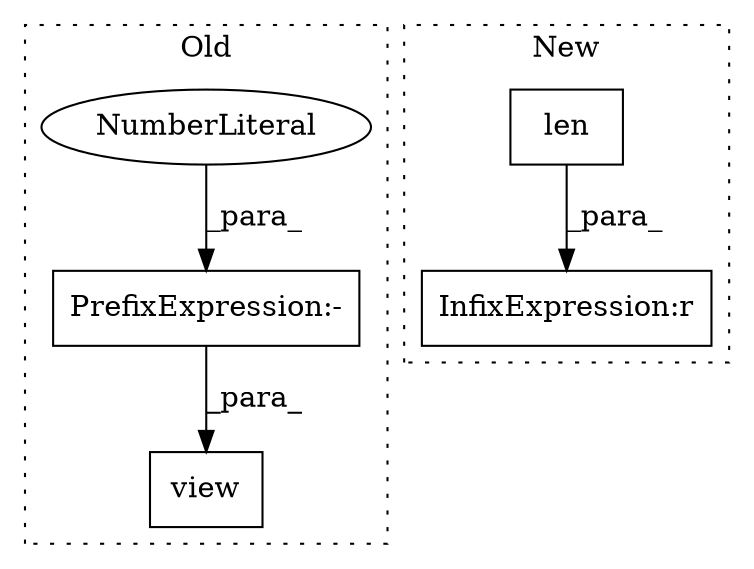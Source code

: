digraph G {
subgraph cluster0 {
1 [label="view" a="32" s="6430,6447" l="5,1" shape="box"];
3 [label="PrefixExpression:-" a="38" s="6435" l="1" shape="box"];
4 [label="NumberLiteral" a="34" s="6436" l="1" shape="ellipse"];
label = "Old";
style="dotted";
}
subgraph cluster1 {
2 [label="len" a="32" s="3041,3073" l="4,1" shape="box"];
5 [label="InfixExpression:r" a="27" s="3074" l="4" shape="box"];
label = "New";
style="dotted";
}
2 -> 5 [label="_para_"];
3 -> 1 [label="_para_"];
4 -> 3 [label="_para_"];
}